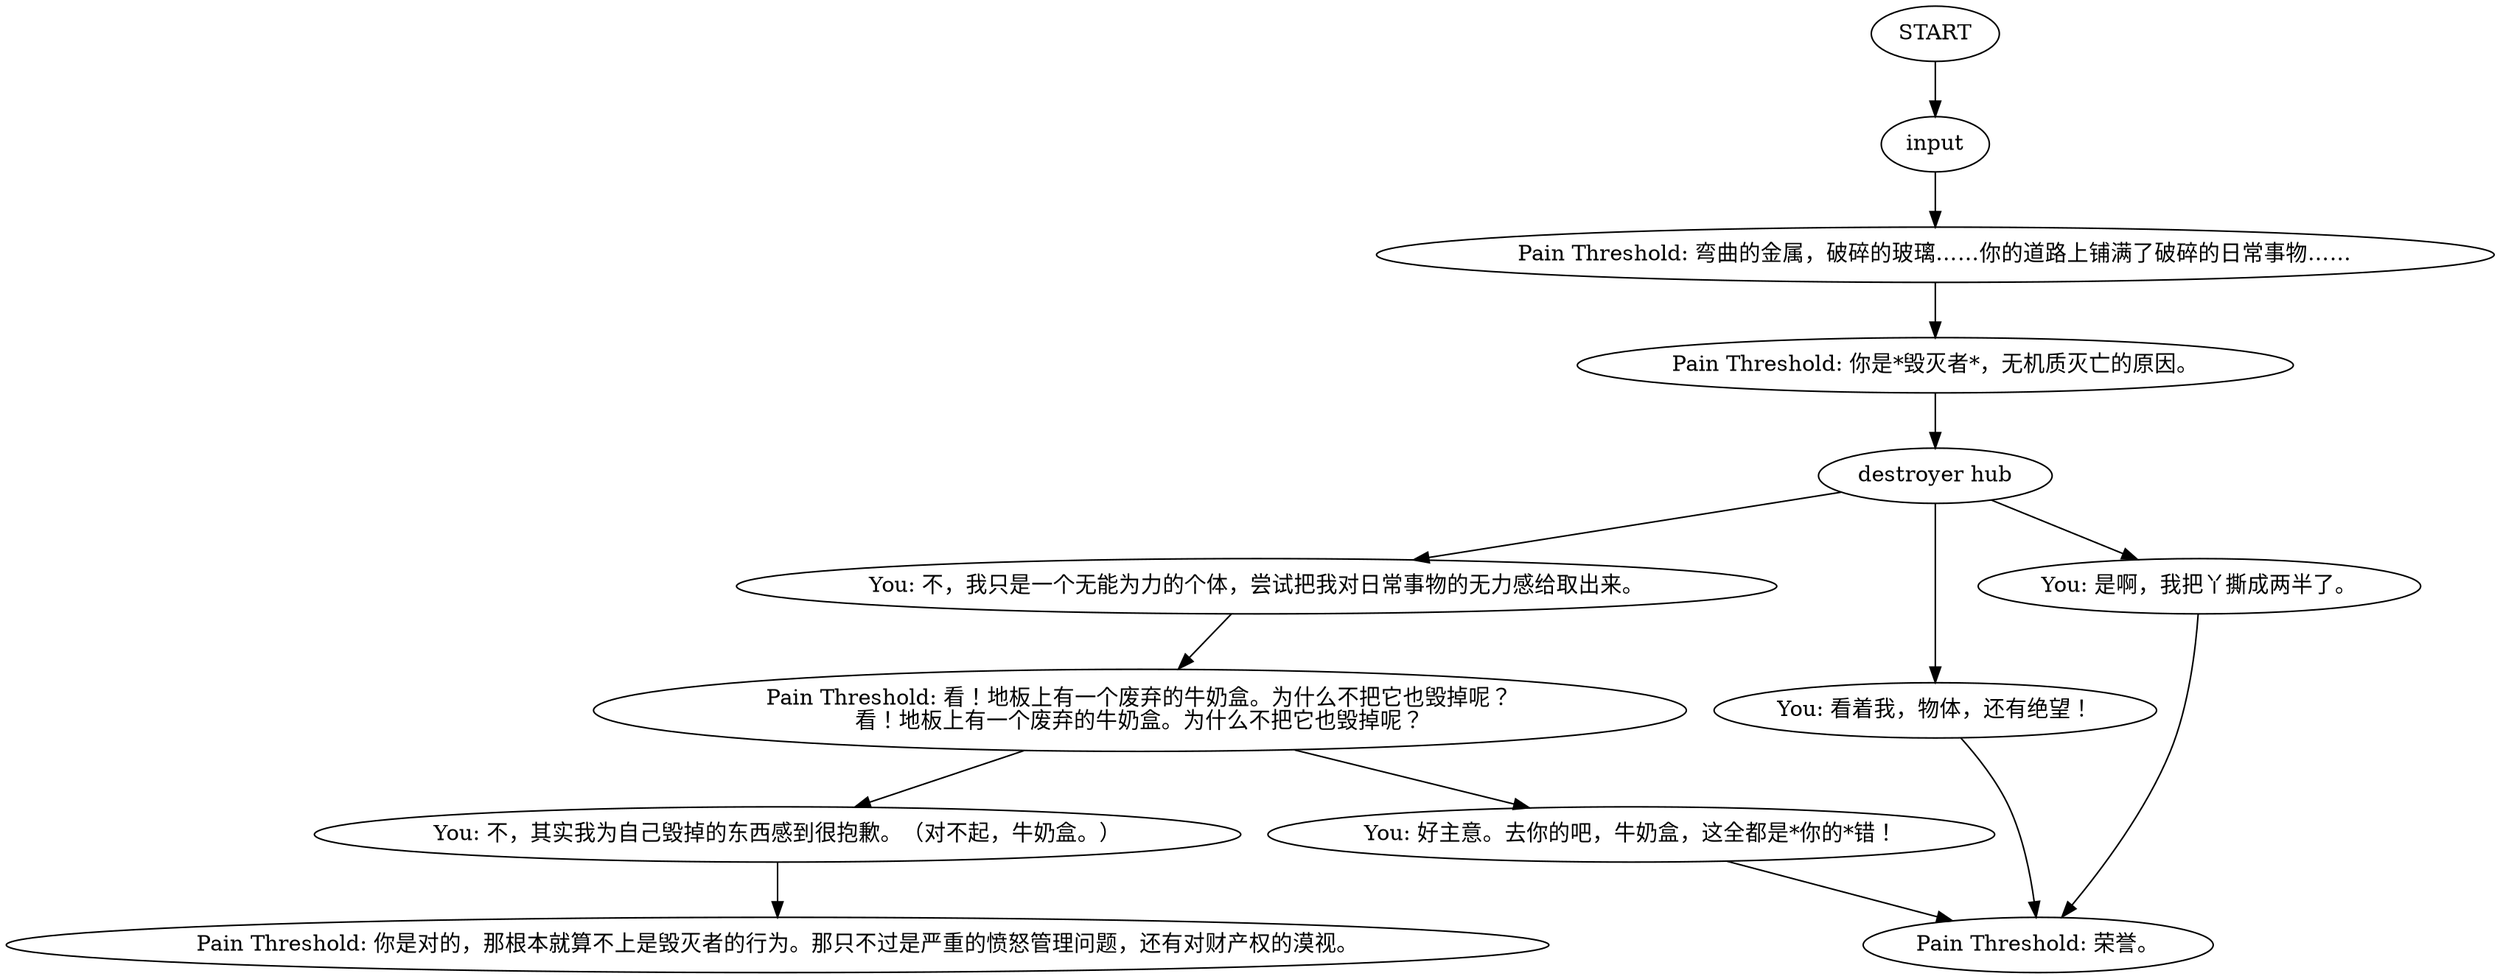 # THOUGHT / THE DESTROYER
# Pain Threshold turns you into THE DESTROYER! (a thought for punching and not taking damage). Anti-Object Task Force.
# ==================================================
digraph G {
	  0 [label="START"];
	  1 [label="input"];
	  2 [label="Pain Threshold: 你是*毁灭者*，无机质灭亡的原因。"];
	  3 [label="Pain Threshold: 弯曲的金属，破碎的玻璃……你的道路上铺满了破碎的日常事物……"];
	  4 [label="destroyer hub"];
	  5 [label="You: 不，我只是一个无能为力的个体，尝试把我对日常事物的无力感给取出来。"];
	  6 [label="You: 看着我，物体，还有绝望！"];
	  7 [label="Pain Threshold: 你是对的，那根本就算不上是毁灭者的行为。那只不过是严重的愤怒管理问题，还有对财产权的漠视。"];
	  8 [label="You: 是啊，我把丫撕成两半了。"];
	  9 [label="Pain Threshold: 看！地板上有一个废弃的牛奶盒。为什么不把它也毁掉呢？\n看！地板上有一个废弃的牛奶盒。为什么不把它也毁掉呢？"];
	  10 [label="You: 不，其实我为自己毁掉的东西感到很抱歉。（对不起，牛奶盒。）"];
	  11 [label="You: 好主意。去你的吧，牛奶盒，这全都是*你的*错！"];
	  13 [label="Pain Threshold: 荣誉。"];
	  0 -> 1
	  1 -> 3
	  2 -> 4
	  3 -> 2
	  4 -> 8
	  4 -> 5
	  4 -> 6
	  5 -> 9
	  6 -> 13
	  8 -> 13
	  9 -> 10
	  9 -> 11
	  10 -> 7
	  11 -> 13
}

